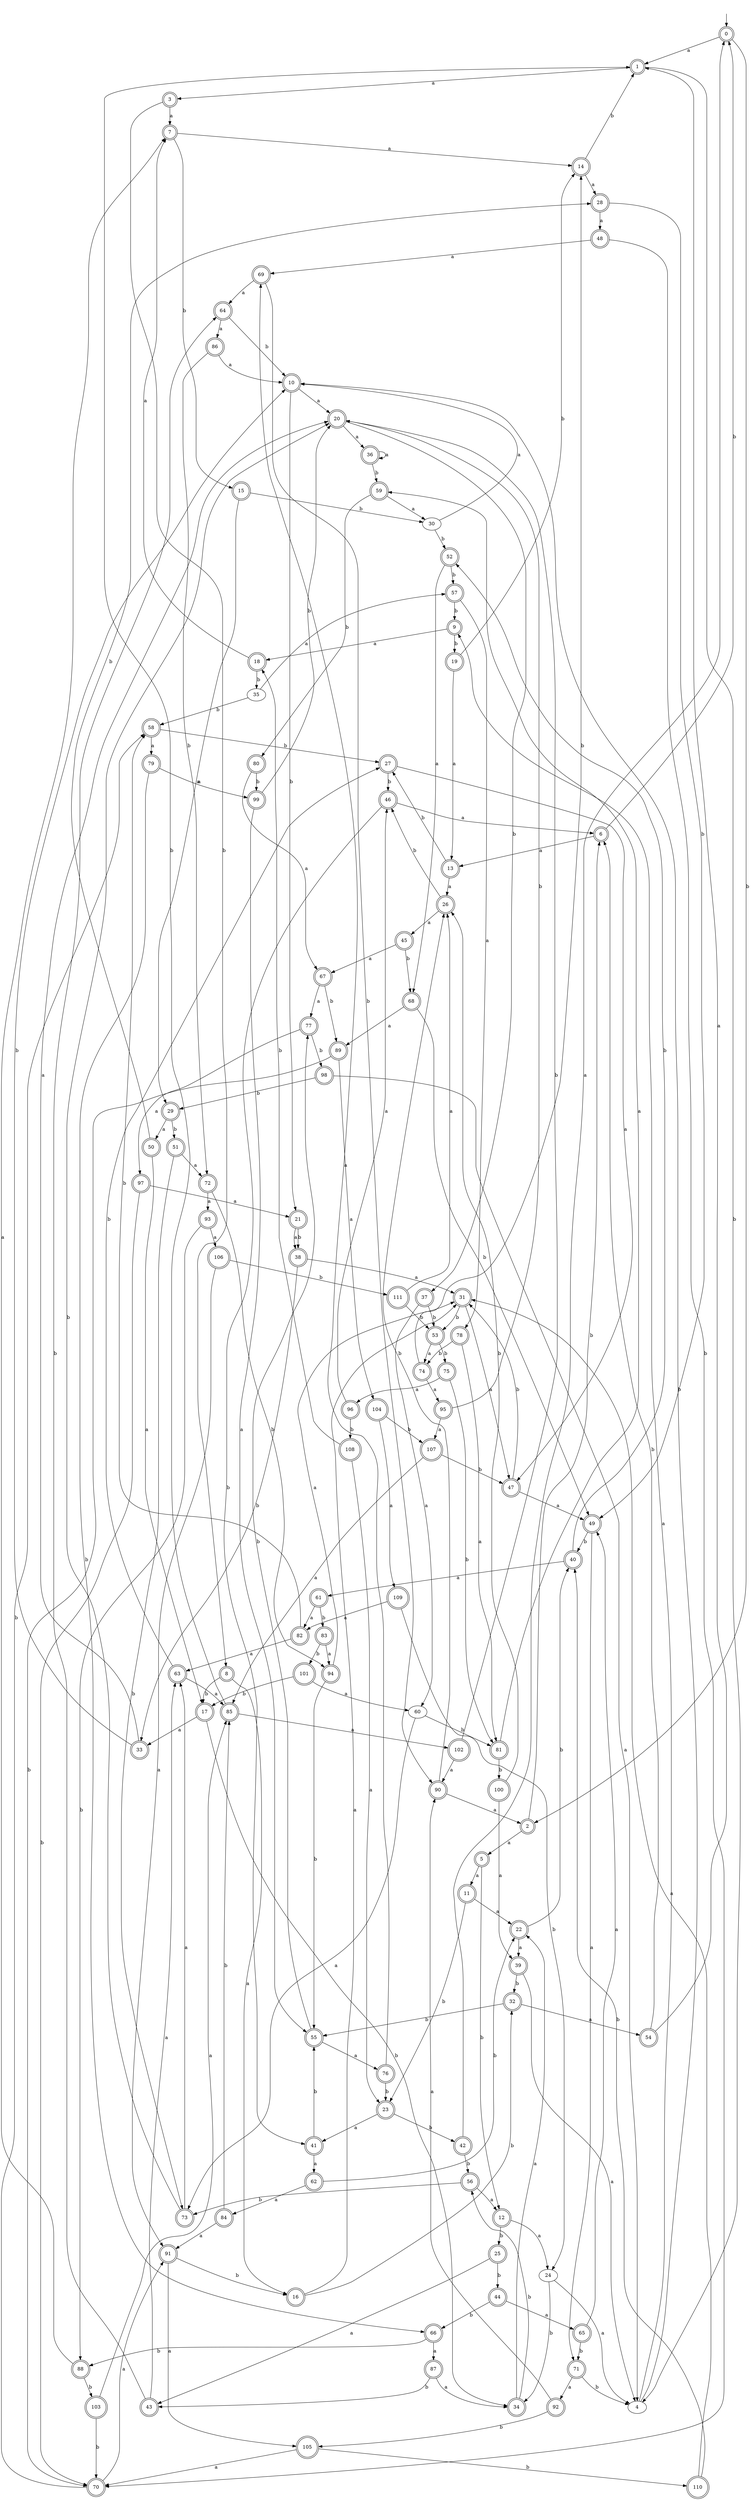 digraph RandomDFA {
  __start0 [label="", shape=none];
  __start0 -> 0 [label=""];
  0 [shape=circle] [shape=doublecircle]
  0 -> 1 [label="a"]
  0 -> 2 [label="b"]
  1 [shape=doublecircle]
  1 -> 3 [label="a"]
  1 -> 4 [label="b"]
  2 [shape=doublecircle]
  2 -> 5 [label="a"]
  2 -> 6 [label="b"]
  3 [shape=doublecircle]
  3 -> 7 [label="a"]
  3 -> 8 [label="b"]
  4
  4 -> 9 [label="a"]
  4 -> 10 [label="b"]
  5 [shape=doublecircle]
  5 -> 11 [label="a"]
  5 -> 12 [label="b"]
  6 [shape=doublecircle]
  6 -> 13 [label="a"]
  6 -> 0 [label="b"]
  7 [shape=doublecircle]
  7 -> 14 [label="a"]
  7 -> 15 [label="b"]
  8 [shape=doublecircle]
  8 -> 16 [label="a"]
  8 -> 17 [label="b"]
  9 [shape=doublecircle]
  9 -> 18 [label="a"]
  9 -> 19 [label="b"]
  10 [shape=doublecircle]
  10 -> 20 [label="a"]
  10 -> 21 [label="b"]
  11 [shape=doublecircle]
  11 -> 22 [label="a"]
  11 -> 23 [label="b"]
  12 [shape=doublecircle]
  12 -> 24 [label="a"]
  12 -> 25 [label="b"]
  13 [shape=doublecircle]
  13 -> 26 [label="a"]
  13 -> 27 [label="b"]
  14 [shape=doublecircle]
  14 -> 28 [label="a"]
  14 -> 1 [label="b"]
  15 [shape=doublecircle]
  15 -> 29 [label="a"]
  15 -> 30 [label="b"]
  16 [shape=doublecircle]
  16 -> 31 [label="a"]
  16 -> 32 [label="b"]
  17 [shape=doublecircle]
  17 -> 33 [label="a"]
  17 -> 34 [label="b"]
  18 [shape=doublecircle]
  18 -> 7 [label="a"]
  18 -> 35 [label="b"]
  19 [shape=doublecircle]
  19 -> 13 [label="a"]
  19 -> 14 [label="b"]
  20 [shape=doublecircle]
  20 -> 36 [label="a"]
  20 -> 37 [label="b"]
  21 [shape=doublecircle]
  21 -> 38 [label="a"]
  21 -> 38 [label="b"]
  22 [shape=doublecircle]
  22 -> 39 [label="a"]
  22 -> 40 [label="b"]
  23 [shape=doublecircle]
  23 -> 41 [label="a"]
  23 -> 42 [label="b"]
  24
  24 -> 4 [label="a"]
  24 -> 34 [label="b"]
  25 [shape=doublecircle]
  25 -> 43 [label="a"]
  25 -> 44 [label="b"]
  26 [shape=doublecircle]
  26 -> 45 [label="a"]
  26 -> 46 [label="b"]
  27 [shape=doublecircle]
  27 -> 47 [label="a"]
  27 -> 46 [label="b"]
  28 [shape=doublecircle]
  28 -> 48 [label="a"]
  28 -> 49 [label="b"]
  29 [shape=doublecircle]
  29 -> 50 [label="a"]
  29 -> 51 [label="b"]
  30
  30 -> 10 [label="a"]
  30 -> 52 [label="b"]
  31 [shape=doublecircle]
  31 -> 47 [label="a"]
  31 -> 53 [label="b"]
  32 [shape=doublecircle]
  32 -> 54 [label="a"]
  32 -> 55 [label="b"]
  33 [shape=doublecircle]
  33 -> 20 [label="a"]
  33 -> 10 [label="b"]
  34 [shape=doublecircle]
  34 -> 22 [label="a"]
  34 -> 56 [label="b"]
  35
  35 -> 57 [label="a"]
  35 -> 58 [label="b"]
  36 [shape=doublecircle]
  36 -> 36 [label="a"]
  36 -> 59 [label="b"]
  37 [shape=doublecircle]
  37 -> 60 [label="a"]
  37 -> 53 [label="b"]
  38 [shape=doublecircle]
  38 -> 31 [label="a"]
  38 -> 33 [label="b"]
  39 [shape=doublecircle]
  39 -> 4 [label="a"]
  39 -> 32 [label="b"]
  40 [shape=doublecircle]
  40 -> 61 [label="a"]
  40 -> 52 [label="b"]
  41 [shape=doublecircle]
  41 -> 62 [label="a"]
  41 -> 55 [label="b"]
  42 [shape=doublecircle]
  42 -> 0 [label="a"]
  42 -> 56 [label="b"]
  43 [shape=doublecircle]
  43 -> 63 [label="a"]
  43 -> 64 [label="b"]
  44 [shape=doublecircle]
  44 -> 65 [label="a"]
  44 -> 66 [label="b"]
  45 [shape=doublecircle]
  45 -> 67 [label="a"]
  45 -> 68 [label="b"]
  46 [shape=doublecircle]
  46 -> 6 [label="a"]
  46 -> 41 [label="b"]
  47 [shape=doublecircle]
  47 -> 49 [label="a"]
  47 -> 31 [label="b"]
  48 [shape=doublecircle]
  48 -> 69 [label="a"]
  48 -> 70 [label="b"]
  49 [shape=doublecircle]
  49 -> 71 [label="a"]
  49 -> 40 [label="b"]
  50 [shape=doublecircle]
  50 -> 17 [label="a"]
  50 -> 28 [label="b"]
  51 [shape=doublecircle]
  51 -> 72 [label="a"]
  51 -> 73 [label="b"]
  52 [shape=doublecircle]
  52 -> 68 [label="a"]
  52 -> 57 [label="b"]
  53 [shape=doublecircle]
  53 -> 74 [label="a"]
  53 -> 75 [label="b"]
  54 [shape=doublecircle]
  54 -> 1 [label="a"]
  54 -> 6 [label="b"]
  55 [shape=doublecircle]
  55 -> 76 [label="a"]
  55 -> 77 [label="b"]
  56 [shape=doublecircle]
  56 -> 12 [label="a"]
  56 -> 73 [label="b"]
  57 [shape=doublecircle]
  57 -> 78 [label="a"]
  57 -> 9 [label="b"]
  58 [shape=doublecircle]
  58 -> 79 [label="a"]
  58 -> 27 [label="b"]
  59 [shape=doublecircle]
  59 -> 30 [label="a"]
  59 -> 80 [label="b"]
  60
  60 -> 73 [label="a"]
  60 -> 81 [label="b"]
  61 [shape=doublecircle]
  61 -> 82 [label="a"]
  61 -> 83 [label="b"]
  62 [shape=doublecircle]
  62 -> 84 [label="a"]
  62 -> 22 [label="b"]
  63 [shape=doublecircle]
  63 -> 85 [label="a"]
  63 -> 27 [label="b"]
  64 [shape=doublecircle]
  64 -> 86 [label="a"]
  64 -> 10 [label="b"]
  65 [shape=doublecircle]
  65 -> 49 [label="a"]
  65 -> 71 [label="b"]
  66 [shape=doublecircle]
  66 -> 87 [label="a"]
  66 -> 88 [label="b"]
  67 [shape=doublecircle]
  67 -> 77 [label="a"]
  67 -> 89 [label="b"]
  68 [shape=doublecircle]
  68 -> 89 [label="a"]
  68 -> 49 [label="b"]
  69 [shape=doublecircle]
  69 -> 64 [label="a"]
  69 -> 90 [label="b"]
  70 [shape=doublecircle]
  70 -> 91 [label="a"]
  70 -> 58 [label="b"]
  71 [shape=doublecircle]
  71 -> 92 [label="a"]
  71 -> 4 [label="b"]
  72 [shape=doublecircle]
  72 -> 93 [label="a"]
  72 -> 94 [label="b"]
  73 [shape=doublecircle]
  73 -> 63 [label="a"]
  73 -> 20 [label="b"]
  74 [shape=doublecircle]
  74 -> 95 [label="a"]
  74 -> 14 [label="b"]
  75 [shape=doublecircle]
  75 -> 96 [label="a"]
  75 -> 81 [label="b"]
  76 [shape=doublecircle]
  76 -> 69 [label="a"]
  76 -> 23 [label="b"]
  77 [shape=doublecircle]
  77 -> 97 [label="a"]
  77 -> 98 [label="b"]
  78 [shape=doublecircle]
  78 -> 81 [label="a"]
  78 -> 74 [label="b"]
  79 [shape=doublecircle]
  79 -> 99 [label="a"]
  79 -> 66 [label="b"]
  80 [shape=doublecircle]
  80 -> 67 [label="a"]
  80 -> 99 [label="b"]
  81 [shape=doublecircle]
  81 -> 59 [label="a"]
  81 -> 100 [label="b"]
  82 [shape=doublecircle]
  82 -> 63 [label="a"]
  82 -> 58 [label="b"]
  83 [shape=doublecircle]
  83 -> 94 [label="a"]
  83 -> 101 [label="b"]
  84 [shape=doublecircle]
  84 -> 91 [label="a"]
  84 -> 85 [label="b"]
  85 [shape=doublecircle]
  85 -> 102 [label="a"]
  85 -> 1 [label="b"]
  86 [shape=doublecircle]
  86 -> 10 [label="a"]
  86 -> 72 [label="b"]
  87 [shape=doublecircle]
  87 -> 34 [label="a"]
  87 -> 43 [label="b"]
  88 [shape=doublecircle]
  88 -> 7 [label="a"]
  88 -> 103 [label="b"]
  89 [shape=doublecircle]
  89 -> 104 [label="a"]
  89 -> 70 [label="b"]
  90 [shape=doublecircle]
  90 -> 2 [label="a"]
  90 -> 26 [label="b"]
  91 [shape=doublecircle]
  91 -> 105 [label="a"]
  91 -> 16 [label="b"]
  92 [shape=doublecircle]
  92 -> 90 [label="a"]
  92 -> 105 [label="b"]
  93 [shape=doublecircle]
  93 -> 106 [label="a"]
  93 -> 88 [label="b"]
  94 [shape=doublecircle]
  94 -> 31 [label="a"]
  94 -> 55 [label="b"]
  95 [shape=doublecircle]
  95 -> 107 [label="a"]
  95 -> 20 [label="b"]
  96 [shape=doublecircle]
  96 -> 46 [label="a"]
  96 -> 108 [label="b"]
  97 [shape=doublecircle]
  97 -> 21 [label="a"]
  97 -> 70 [label="b"]
  98 [shape=doublecircle]
  98 -> 4 [label="a"]
  98 -> 29 [label="b"]
  99 [shape=doublecircle]
  99 -> 55 [label="a"]
  99 -> 20 [label="b"]
  100 [shape=doublecircle]
  100 -> 39 [label="a"]
  100 -> 26 [label="b"]
  101 [shape=doublecircle]
  101 -> 60 [label="a"]
  101 -> 17 [label="b"]
  102 [shape=doublecircle]
  102 -> 90 [label="a"]
  102 -> 20 [label="b"]
  103 [shape=doublecircle]
  103 -> 85 [label="a"]
  103 -> 70 [label="b"]
  104 [shape=doublecircle]
  104 -> 109 [label="a"]
  104 -> 107 [label="b"]
  105 [shape=doublecircle]
  105 -> 70 [label="a"]
  105 -> 110 [label="b"]
  106 [shape=doublecircle]
  106 -> 91 [label="a"]
  106 -> 111 [label="b"]
  107 [shape=doublecircle]
  107 -> 85 [label="a"]
  107 -> 47 [label="b"]
  108 [shape=doublecircle]
  108 -> 23 [label="a"]
  108 -> 18 [label="b"]
  109 [shape=doublecircle]
  109 -> 82 [label="a"]
  109 -> 24 [label="b"]
  110 [shape=doublecircle]
  110 -> 31 [label="a"]
  110 -> 40 [label="b"]
  111 [shape=doublecircle]
  111 -> 26 [label="a"]
  111 -> 53 [label="b"]
}
